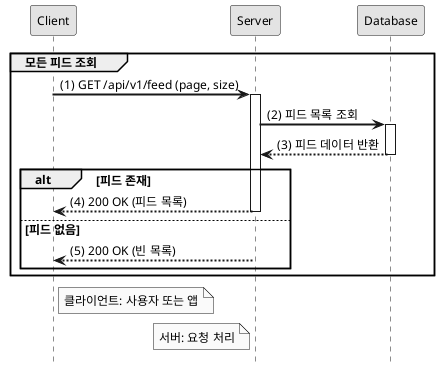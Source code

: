 @startuml

hide footbox
autoactivate on

' 스타일 설정
skinparam monochrome true
skinparam shadowing false
skinparam defaultFontSize 12
skinparam defaultFontName Arial
skinparam sequenceArrowThickness 2

participant "Client" as C
participant "Server" as S
participant "Database" as DB

group 모든 피드 조회
    autonumber 1 "(0)"
    C -> S: GET /api/v1/feed (page, size)
    S -> DB: 피드 목록 조회
    DB --> S: 피드 데이터 반환
    alt 피드 존재
        S --> C: 200 OK (피드 목록)
    else 피드 없음
        S --> C: 200 OK (빈 목록)
    end
end

note right of C: 클라이언트: 사용자 또는 앱
note left of S: 서버: 요청 처리

@enduml